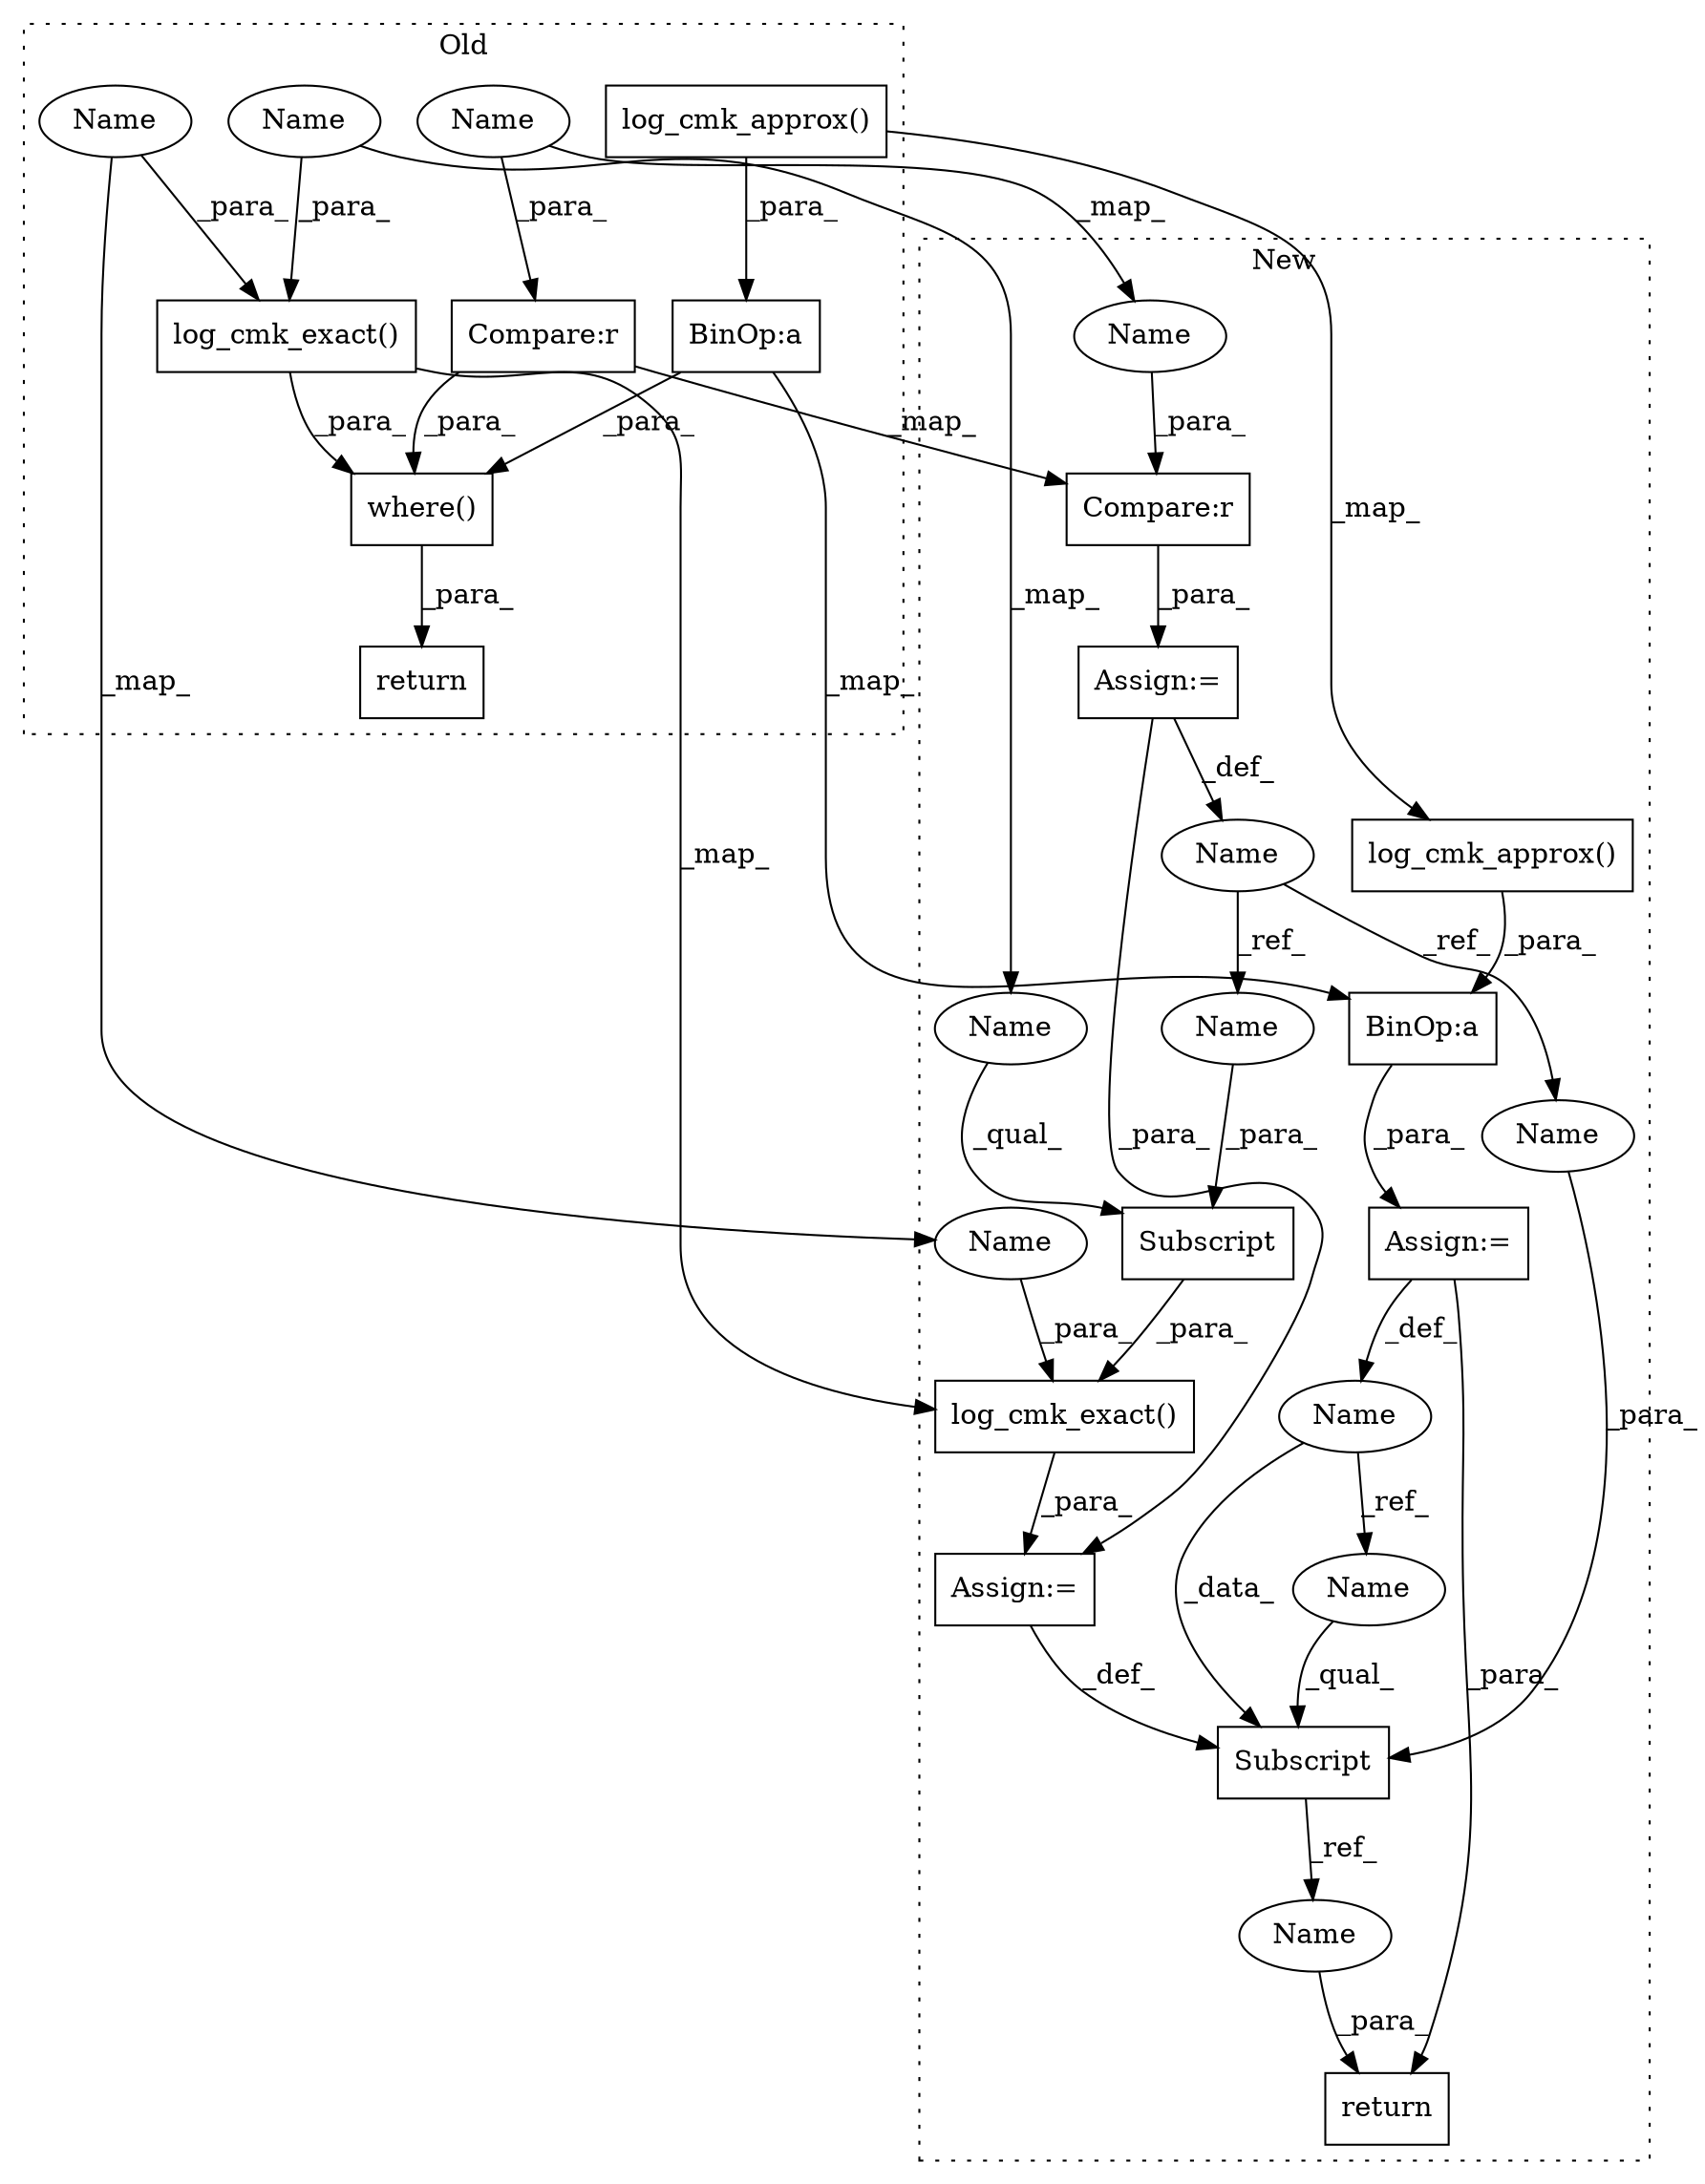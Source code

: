digraph G {
subgraph cluster0 {
1 [label="log_cmk_exact()" a="75" s="8013,8039" l="18,1" shape="box"];
3 [label="Compare:r" a="40" s="7979" l="20" shape="box"];
9 [label="log_cmk_approx()" a="75" s="8054,8081" l="19,1" shape="box"];
10 [label="BinOp:a" a="82" s="8082" l="3" shape="box"];
13 [label="where()" a="75" s="7954,8091" l="25,11" shape="box"];
17 [label="return" a="93" s="7947" l="7" shape="box"];
19 [label="Name" a="87" s="8034" l="5" shape="ellipse"];
20 [label="Name" a="87" s="7979" l="5" shape="ellipse"];
24 [label="Name" a="87" s="8031" l="1" shape="ellipse"];
label = "Old";
style="dotted";
}
subgraph cluster1 {
2 [label="log_cmk_exact()" a="75" s="8055,8093" l="18,1" shape="box"];
4 [label="Compare:r" a="40" s="7817" l="22" shape="box"];
5 [label="Subscript" a="63" s="8076,0" l="17,0" shape="box"];
6 [label="Name" a="87" s="7804" l="10" shape="ellipse"];
7 [label="Subscript" a="63" s="8037,0" l="15,0" shape="box"];
8 [label="log_cmk_approx()" a="75" s="7991,8018" l="19,1" shape="box"];
11 [label="BinOp:a" a="82" s="8019" l="3" shape="box"];
12 [label="Name" a="87" s="7985" l="3" shape="ellipse"];
14 [label="Assign:=" a="68" s="7814" l="3" shape="box"];
15 [label="Assign:=" a="68" s="8052" l="3" shape="box"];
16 [label="Assign:=" a="68" s="7988" l="3" shape="box"];
18 [label="return" a="93" s="8103" l="7" shape="box"];
21 [label="Name" a="87" s="8073" l="1" shape="ellipse"];
22 [label="Name" a="87" s="8076" l="5" shape="ellipse"];
23 [label="Name" a="87" s="7818" l="5" shape="ellipse"];
25 [label="Name" a="87" s="8082" l="10" shape="ellipse"];
26 [label="Name" a="87" s="8041" l="10" shape="ellipse"];
27 [label="Name" a="87" s="8037" l="3" shape="ellipse"];
28 [label="Name" a="87" s="8110" l="3" shape="ellipse"];
label = "New";
style="dotted";
}
1 -> 13 [label="_para_"];
1 -> 2 [label="_map_"];
2 -> 15 [label="_para_"];
3 -> 13 [label="_para_"];
3 -> 4 [label="_map_"];
4 -> 14 [label="_para_"];
5 -> 2 [label="_para_"];
6 -> 25 [label="_ref_"];
6 -> 26 [label="_ref_"];
7 -> 28 [label="_ref_"];
8 -> 11 [label="_para_"];
9 -> 10 [label="_para_"];
9 -> 8 [label="_map_"];
10 -> 11 [label="_map_"];
10 -> 13 [label="_para_"];
11 -> 16 [label="_para_"];
12 -> 7 [label="_data_"];
12 -> 27 [label="_ref_"];
13 -> 17 [label="_para_"];
14 -> 15 [label="_para_"];
14 -> 6 [label="_def_"];
15 -> 7 [label="_def_"];
16 -> 18 [label="_para_"];
16 -> 12 [label="_def_"];
19 -> 22 [label="_map_"];
19 -> 1 [label="_para_"];
20 -> 23 [label="_map_"];
20 -> 3 [label="_para_"];
21 -> 2 [label="_para_"];
22 -> 5 [label="_qual_"];
23 -> 4 [label="_para_"];
24 -> 21 [label="_map_"];
24 -> 1 [label="_para_"];
25 -> 5 [label="_para_"];
26 -> 7 [label="_para_"];
27 -> 7 [label="_qual_"];
28 -> 18 [label="_para_"];
}